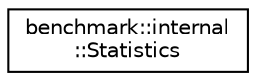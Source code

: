 digraph "Graphical Class Hierarchy"
{
 // LATEX_PDF_SIZE
  edge [fontname="Helvetica",fontsize="10",labelfontname="Helvetica",labelfontsize="10"];
  node [fontname="Helvetica",fontsize="10",shape=record];
  rankdir="LR";
  Node0 [label="benchmark::internal\l::Statistics",height=0.2,width=0.4,color="black", fillcolor="white", style="filled",URL="$structbenchmark_1_1internal_1_1Statistics.html",tooltip=" "];
}
